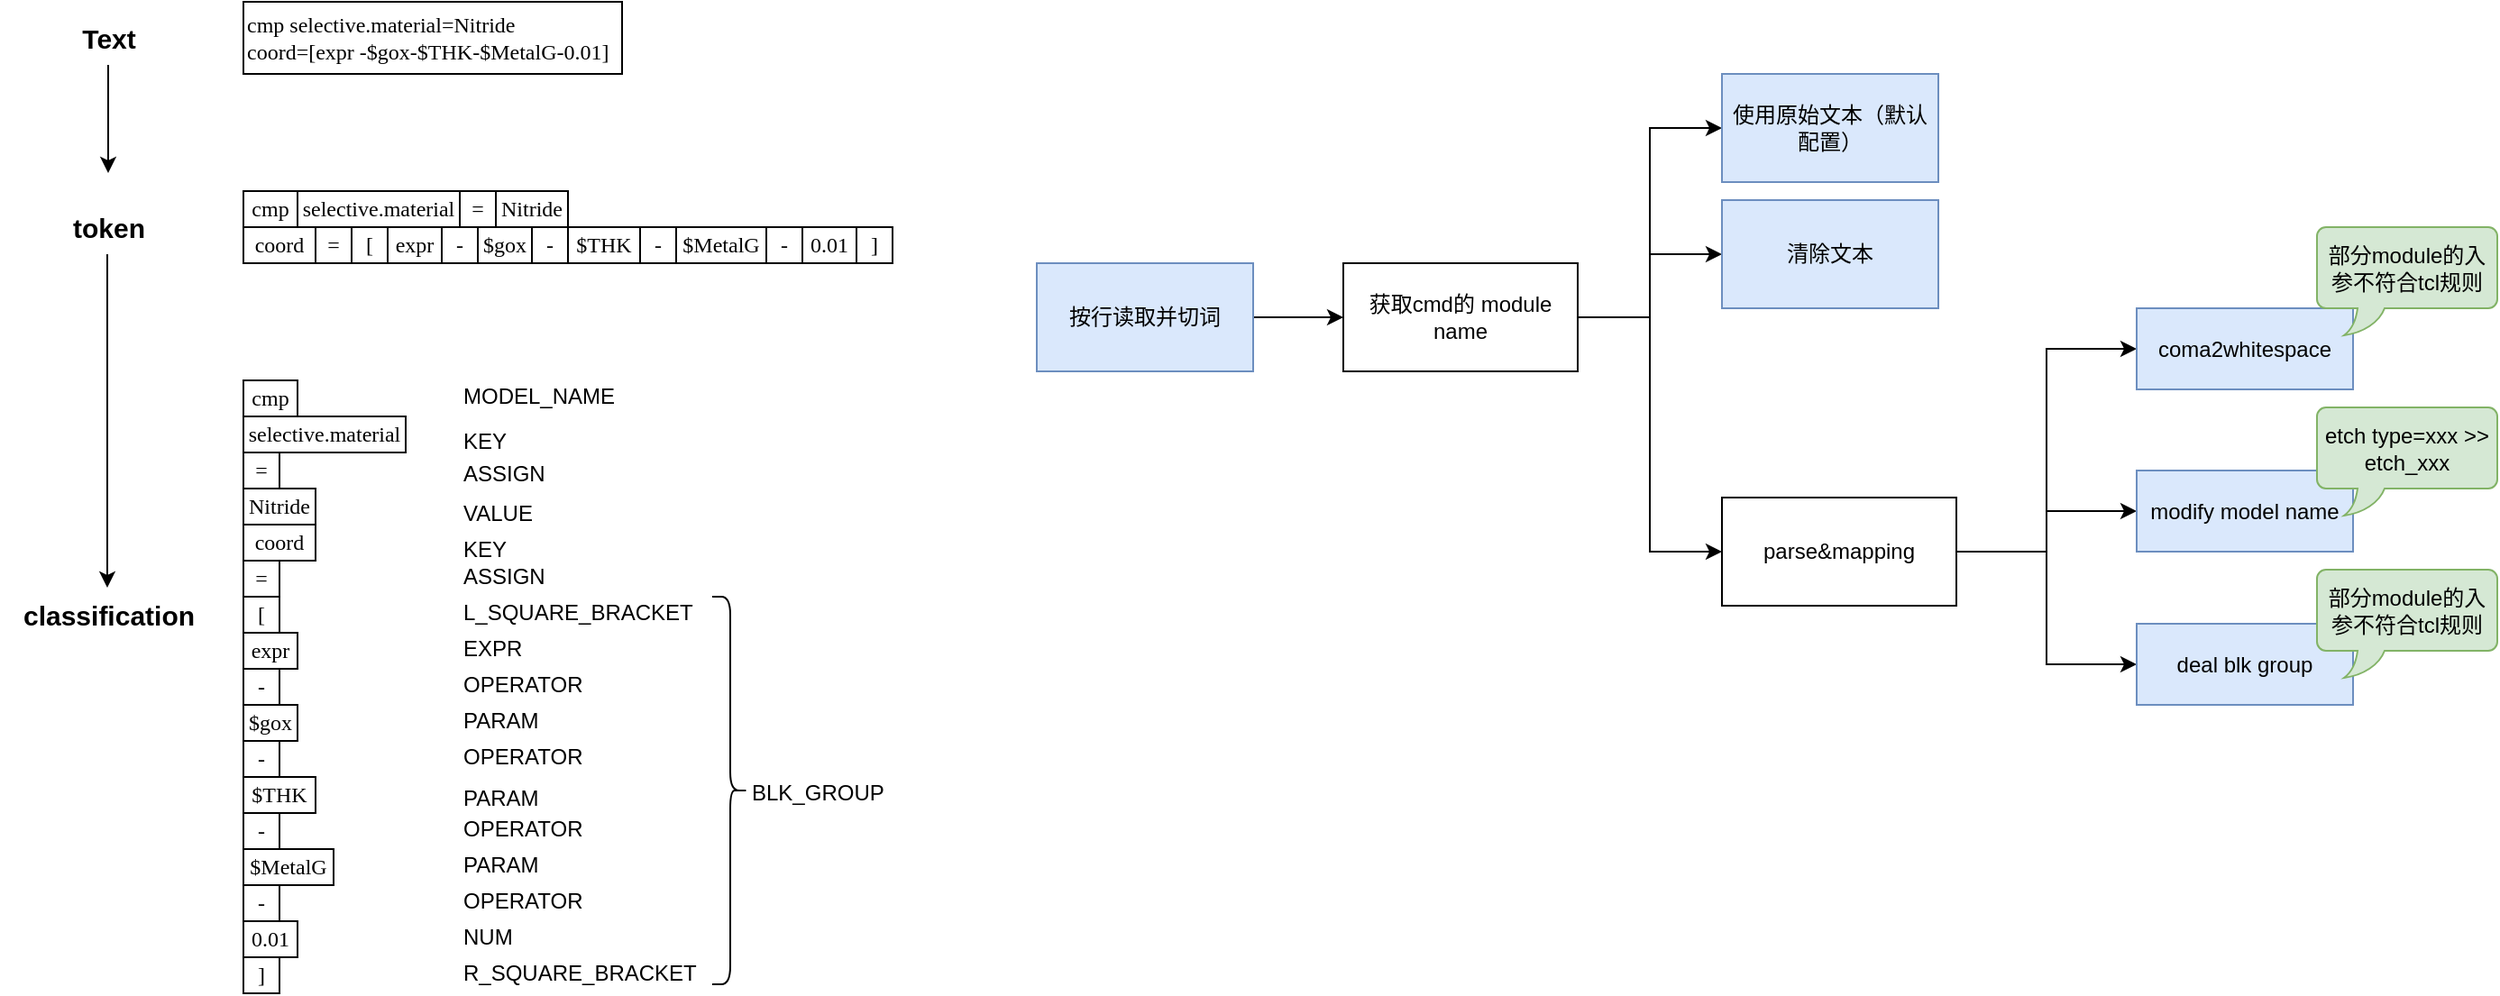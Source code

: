<mxfile version="25.0.3">
  <diagram name="第 1 页" id="DlWN55uscxczcILQR3X1">
    <mxGraphModel dx="1049" dy="546" grid="1" gridSize="10" guides="1" tooltips="1" connect="1" arrows="1" fold="1" page="1" pageScale="1" pageWidth="3300" pageHeight="4681" background="#ffffff" math="0" shadow="0">
      <root>
        <mxCell id="0" />
        <mxCell id="1" parent="0" />
        <mxCell id="ZEFwKZCe8J-mTDsIHrXp-3" value="&lt;span style=&quot;font-family: &amp;quot;Times New Roman&amp;quot;;&quot;&gt;cmp&amp;nbsp;&lt;/span&gt;&lt;span style=&quot;font-family: &amp;quot;Times New Roman&amp;quot;;&quot;&gt;selective.material&lt;/span&gt;&lt;span style=&quot;font-family: &amp;quot;Times New Roman&amp;quot;;&quot;&gt;=Nitride&lt;br&gt;&lt;/span&gt;&lt;span style=&quot;font-family: &amp;quot;Times New Roman&amp;quot;;&quot;&gt;coord&lt;/span&gt;&lt;span style=&quot;font-family: &amp;quot;Times New Roman&amp;quot;;&quot;&gt;=[expr -$&lt;/span&gt;&lt;span style=&quot;font-family: &amp;quot;Times New Roman&amp;quot;;&quot;&gt;gox&lt;/span&gt;&lt;span style=&quot;font-family: &amp;quot;Times New Roman&amp;quot;;&quot;&gt;-$THK-$MetalG-0.01]&lt;/span&gt;" style="rounded=0;whiteSpace=wrap;html=1;align=left;" parent="1" vertex="1">
          <mxGeometry x="150" y="65" width="210" height="40" as="geometry" />
        </mxCell>
        <mxCell id="ZEFwKZCe8J-mTDsIHrXp-25" style="edgeStyle=orthogonalEdgeStyle;rounded=0;orthogonalLoop=1;jettySize=auto;html=1;" parent="1" source="ZEFwKZCe8J-mTDsIHrXp-4" edge="1">
          <mxGeometry relative="1" as="geometry">
            <mxPoint x="75" y="160" as="targetPoint" />
          </mxGeometry>
        </mxCell>
        <mxCell id="ZEFwKZCe8J-mTDsIHrXp-4" value="&lt;b&gt;&lt;font style=&quot;font-size: 15px;&quot;&gt;Text&lt;/font&gt;&lt;/b&gt;" style="text;html=1;align=center;verticalAlign=middle;resizable=0;points=[];autosize=1;strokeColor=none;fillColor=none;" parent="1" vertex="1">
          <mxGeometry x="50" y="70" width="50" height="30" as="geometry" />
        </mxCell>
        <mxCell id="ZEFwKZCe8J-mTDsIHrXp-5" value="&lt;b&gt;&lt;font style=&quot;font-size: 15px;&quot;&gt;token&lt;/font&gt;&lt;/b&gt;" style="text;html=1;align=center;verticalAlign=middle;resizable=0;points=[];autosize=1;strokeColor=none;fillColor=none;" parent="1" vertex="1">
          <mxGeometry x="45" y="175" width="60" height="30" as="geometry" />
        </mxCell>
        <mxCell id="ZEFwKZCe8J-mTDsIHrXp-6" value="&lt;span style=&quot;font-family: &amp;quot;Times New Roman&amp;quot;; text-align: left;&quot;&gt;cmp&lt;/span&gt;" style="rounded=0;whiteSpace=wrap;html=1;" parent="1" vertex="1">
          <mxGeometry x="150" y="170" width="30" height="20" as="geometry" />
        </mxCell>
        <mxCell id="ZEFwKZCe8J-mTDsIHrXp-7" value="&lt;span style=&quot;font-family: &amp;quot;Times New Roman&amp;quot;; text-align: left;&quot;&gt;selective.material&lt;/span&gt;" style="rounded=0;whiteSpace=wrap;html=1;" parent="1" vertex="1">
          <mxGeometry x="180" y="170" width="90" height="20" as="geometry" />
        </mxCell>
        <mxCell id="ZEFwKZCe8J-mTDsIHrXp-8" value="&lt;span style=&quot;font-family: &amp;quot;Times New Roman&amp;quot;; text-align: left;&quot;&gt;=&lt;/span&gt;" style="rounded=0;whiteSpace=wrap;html=1;" parent="1" vertex="1">
          <mxGeometry x="270" y="170" width="20" height="20" as="geometry" />
        </mxCell>
        <mxCell id="ZEFwKZCe8J-mTDsIHrXp-9" value="&lt;span style=&quot;font-family: &amp;quot;Times New Roman&amp;quot;; text-align: left;&quot;&gt;Nitride&lt;/span&gt;" style="rounded=0;whiteSpace=wrap;html=1;" parent="1" vertex="1">
          <mxGeometry x="290" y="170" width="40" height="20" as="geometry" />
        </mxCell>
        <mxCell id="ZEFwKZCe8J-mTDsIHrXp-10" value="&lt;span style=&quot;font-family: &amp;quot;Times New Roman&amp;quot;; text-align: left;&quot;&gt;coord&lt;/span&gt;" style="rounded=0;whiteSpace=wrap;html=1;" parent="1" vertex="1">
          <mxGeometry x="150" y="190" width="40" height="20" as="geometry" />
        </mxCell>
        <mxCell id="ZEFwKZCe8J-mTDsIHrXp-11" value="&lt;span style=&quot;font-family: &amp;quot;Times New Roman&amp;quot;; text-align: left;&quot;&gt;=&lt;/span&gt;" style="rounded=0;whiteSpace=wrap;html=1;" parent="1" vertex="1">
          <mxGeometry x="190" y="190" width="20" height="20" as="geometry" />
        </mxCell>
        <mxCell id="ZEFwKZCe8J-mTDsIHrXp-12" value="&lt;div style=&quot;text-align: left;&quot;&gt;&lt;span style=&quot;background-color: initial;&quot;&gt;&lt;font face=&quot;Times New Roman&quot;&gt;[&lt;/font&gt;&lt;/span&gt;&lt;/div&gt;" style="rounded=0;whiteSpace=wrap;html=1;" parent="1" vertex="1">
          <mxGeometry x="210" y="190" width="20" height="20" as="geometry" />
        </mxCell>
        <mxCell id="ZEFwKZCe8J-mTDsIHrXp-13" value="&lt;span style=&quot;font-family: &amp;quot;Times New Roman&amp;quot;; text-align: left;&quot;&gt;expr&lt;/span&gt;" style="rounded=0;whiteSpace=wrap;html=1;" parent="1" vertex="1">
          <mxGeometry x="230" y="190" width="30" height="20" as="geometry" />
        </mxCell>
        <mxCell id="ZEFwKZCe8J-mTDsIHrXp-14" value="&lt;span style=&quot;font-family: &amp;quot;Times New Roman&amp;quot;; text-align: left;&quot;&gt;-&lt;/span&gt;" style="rounded=0;whiteSpace=wrap;html=1;" parent="1" vertex="1">
          <mxGeometry x="260" y="190" width="20" height="20" as="geometry" />
        </mxCell>
        <mxCell id="ZEFwKZCe8J-mTDsIHrXp-15" value="&lt;span style=&quot;text-align: left; font-family: &amp;quot;Times New Roman&amp;quot;;&quot;&gt;$&lt;/span&gt;&lt;span style=&quot;text-align: left; font-family: &amp;quot;Times New Roman&amp;quot;;&quot;&gt;gox&lt;/span&gt;" style="rounded=0;whiteSpace=wrap;html=1;" parent="1" vertex="1">
          <mxGeometry x="280" y="190" width="30" height="20" as="geometry" />
        </mxCell>
        <mxCell id="ZEFwKZCe8J-mTDsIHrXp-16" value="&lt;span style=&quot;font-family: &amp;quot;Times New Roman&amp;quot;; text-align: left;&quot;&gt;$THK&lt;/span&gt;" style="rounded=0;whiteSpace=wrap;html=1;" parent="1" vertex="1">
          <mxGeometry x="330" y="190" width="40" height="20" as="geometry" />
        </mxCell>
        <mxCell id="ZEFwKZCe8J-mTDsIHrXp-17" value="&lt;span style=&quot;font-family: &amp;quot;Times New Roman&amp;quot;; text-align: left;&quot;&gt;0.01&lt;/span&gt;" style="rounded=0;whiteSpace=wrap;html=1;" parent="1" vertex="1">
          <mxGeometry x="460" y="190" width="30" height="20" as="geometry" />
        </mxCell>
        <mxCell id="ZEFwKZCe8J-mTDsIHrXp-18" value="&lt;span style=&quot;font-family: &amp;quot;Times New Roman&amp;quot;; text-align: left;&quot;&gt;$MetalG&lt;/span&gt;" style="rounded=0;whiteSpace=wrap;html=1;" parent="1" vertex="1">
          <mxGeometry x="390" y="190" width="50" height="20" as="geometry" />
        </mxCell>
        <mxCell id="ZEFwKZCe8J-mTDsIHrXp-19" value="&lt;span style=&quot;font-family: &amp;quot;Times New Roman&amp;quot;; text-align: left;&quot;&gt;-&lt;/span&gt;" style="rounded=0;whiteSpace=wrap;html=1;" parent="1" vertex="1">
          <mxGeometry x="310" y="190" width="20" height="20" as="geometry" />
        </mxCell>
        <mxCell id="ZEFwKZCe8J-mTDsIHrXp-20" value="&lt;span style=&quot;font-family: &amp;quot;Times New Roman&amp;quot;; text-align: left;&quot;&gt;-&lt;/span&gt;" style="rounded=0;whiteSpace=wrap;html=1;" parent="1" vertex="1">
          <mxGeometry x="370" y="190" width="20" height="20" as="geometry" />
        </mxCell>
        <mxCell id="ZEFwKZCe8J-mTDsIHrXp-23" value="&lt;span style=&quot;font-family: &amp;quot;Times New Roman&amp;quot;; text-align: left;&quot;&gt;-&lt;/span&gt;" style="rounded=0;whiteSpace=wrap;html=1;" parent="1" vertex="1">
          <mxGeometry x="440" y="190" width="20" height="20" as="geometry" />
        </mxCell>
        <mxCell id="ZEFwKZCe8J-mTDsIHrXp-26" value="&lt;b&gt;&lt;font style=&quot;font-size: 15px;&quot;&gt;classification&lt;/font&gt;&lt;/b&gt;" style="text;html=1;align=center;verticalAlign=middle;resizable=0;points=[];autosize=1;strokeColor=none;fillColor=none;" parent="1" vertex="1">
          <mxGeometry x="15" y="390" width="120" height="30" as="geometry" />
        </mxCell>
        <mxCell id="ZEFwKZCe8J-mTDsIHrXp-27" style="edgeStyle=orthogonalEdgeStyle;rounded=0;orthogonalLoop=1;jettySize=auto;html=1;" parent="1" target="ZEFwKZCe8J-mTDsIHrXp-26" edge="1">
          <mxGeometry relative="1" as="geometry">
            <mxPoint x="74.5" y="265" as="targetPoint" />
            <mxPoint x="74.5" y="205" as="sourcePoint" />
          </mxGeometry>
        </mxCell>
        <mxCell id="ZEFwKZCe8J-mTDsIHrXp-28" value="&lt;span style=&quot;font-family: &amp;quot;Times New Roman&amp;quot;; text-align: left;&quot;&gt;cmp&lt;/span&gt;" style="rounded=0;whiteSpace=wrap;html=1;" parent="1" vertex="1">
          <mxGeometry x="150" y="275" width="30" height="20" as="geometry" />
        </mxCell>
        <mxCell id="ZEFwKZCe8J-mTDsIHrXp-29" value="&lt;span style=&quot;font-family: &amp;quot;Times New Roman&amp;quot;; text-align: left;&quot;&gt;selective.material&lt;/span&gt;" style="rounded=0;whiteSpace=wrap;html=1;" parent="1" vertex="1">
          <mxGeometry x="150" y="295" width="90" height="20" as="geometry" />
        </mxCell>
        <mxCell id="ZEFwKZCe8J-mTDsIHrXp-30" value="&lt;span style=&quot;font-family: &amp;quot;Times New Roman&amp;quot;; text-align: left;&quot;&gt;=&lt;/span&gt;" style="rounded=0;whiteSpace=wrap;html=1;" parent="1" vertex="1">
          <mxGeometry x="150" y="315" width="20" height="20" as="geometry" />
        </mxCell>
        <mxCell id="ZEFwKZCe8J-mTDsIHrXp-31" value="&lt;span style=&quot;font-family: &amp;quot;Times New Roman&amp;quot;; text-align: left;&quot;&gt;Nitride&lt;/span&gt;" style="rounded=0;whiteSpace=wrap;html=1;" parent="1" vertex="1">
          <mxGeometry x="150" y="335" width="40" height="20" as="geometry" />
        </mxCell>
        <mxCell id="ZEFwKZCe8J-mTDsIHrXp-32" value="&lt;span style=&quot;font-family: &amp;quot;Times New Roman&amp;quot;; text-align: left;&quot;&gt;coord&lt;/span&gt;" style="rounded=0;whiteSpace=wrap;html=1;" parent="1" vertex="1">
          <mxGeometry x="150" y="355" width="40" height="20" as="geometry" />
        </mxCell>
        <mxCell id="ZEFwKZCe8J-mTDsIHrXp-33" value="&lt;span style=&quot;font-family: &amp;quot;Times New Roman&amp;quot;; text-align: left;&quot;&gt;=&lt;/span&gt;" style="rounded=0;whiteSpace=wrap;html=1;" parent="1" vertex="1">
          <mxGeometry x="150" y="375" width="20" height="20" as="geometry" />
        </mxCell>
        <mxCell id="ZEFwKZCe8J-mTDsIHrXp-34" value="&lt;div style=&quot;text-align: left;&quot;&gt;&lt;span style=&quot;background-color: initial;&quot;&gt;&lt;font face=&quot;Times New Roman&quot;&gt;[&lt;/font&gt;&lt;/span&gt;&lt;/div&gt;" style="rounded=0;whiteSpace=wrap;html=1;" parent="1" vertex="1">
          <mxGeometry x="150" y="395" width="20" height="20" as="geometry" />
        </mxCell>
        <mxCell id="ZEFwKZCe8J-mTDsIHrXp-35" value="&lt;span style=&quot;font-family: &amp;quot;Times New Roman&amp;quot;; text-align: left;&quot;&gt;expr&lt;/span&gt;" style="rounded=0;whiteSpace=wrap;html=1;" parent="1" vertex="1">
          <mxGeometry x="150" y="415" width="30" height="20" as="geometry" />
        </mxCell>
        <mxCell id="ZEFwKZCe8J-mTDsIHrXp-36" value="&lt;span style=&quot;font-family: &amp;quot;Times New Roman&amp;quot;; text-align: left;&quot;&gt;-&lt;/span&gt;" style="rounded=0;whiteSpace=wrap;html=1;" parent="1" vertex="1">
          <mxGeometry x="150" y="435" width="20" height="20" as="geometry" />
        </mxCell>
        <mxCell id="ZEFwKZCe8J-mTDsIHrXp-37" value="&lt;span style=&quot;text-align: left; font-family: &amp;quot;Times New Roman&amp;quot;;&quot;&gt;$&lt;/span&gt;&lt;span style=&quot;text-align: left; font-family: &amp;quot;Times New Roman&amp;quot;;&quot;&gt;gox&lt;/span&gt;" style="rounded=0;whiteSpace=wrap;html=1;" parent="1" vertex="1">
          <mxGeometry x="150" y="455" width="30" height="20" as="geometry" />
        </mxCell>
        <mxCell id="ZEFwKZCe8J-mTDsIHrXp-38" value="&lt;span style=&quot;font-family: &amp;quot;Times New Roman&amp;quot;; text-align: left;&quot;&gt;$THK&lt;/span&gt;" style="rounded=0;whiteSpace=wrap;html=1;" parent="1" vertex="1">
          <mxGeometry x="150" y="495" width="40" height="20" as="geometry" />
        </mxCell>
        <mxCell id="ZEFwKZCe8J-mTDsIHrXp-39" value="&lt;span style=&quot;font-family: &amp;quot;Times New Roman&amp;quot;; text-align: left;&quot;&gt;0.01&lt;/span&gt;" style="rounded=0;whiteSpace=wrap;html=1;" parent="1" vertex="1">
          <mxGeometry x="150" y="575" width="30" height="20" as="geometry" />
        </mxCell>
        <mxCell id="ZEFwKZCe8J-mTDsIHrXp-40" value="&lt;span style=&quot;font-family: &amp;quot;Times New Roman&amp;quot;; text-align: left;&quot;&gt;$MetalG&lt;/span&gt;" style="rounded=0;whiteSpace=wrap;html=1;" parent="1" vertex="1">
          <mxGeometry x="150" y="535" width="50" height="20" as="geometry" />
        </mxCell>
        <mxCell id="ZEFwKZCe8J-mTDsIHrXp-41" value="&lt;span style=&quot;font-family: &amp;quot;Times New Roman&amp;quot;; text-align: left;&quot;&gt;-&lt;/span&gt;" style="rounded=0;whiteSpace=wrap;html=1;" parent="1" vertex="1">
          <mxGeometry x="150" y="475" width="20" height="20" as="geometry" />
        </mxCell>
        <mxCell id="ZEFwKZCe8J-mTDsIHrXp-42" value="&lt;span style=&quot;font-family: &amp;quot;Times New Roman&amp;quot;; text-align: left;&quot;&gt;-&lt;/span&gt;" style="rounded=0;whiteSpace=wrap;html=1;" parent="1" vertex="1">
          <mxGeometry x="150" y="515" width="20" height="20" as="geometry" />
        </mxCell>
        <mxCell id="ZEFwKZCe8J-mTDsIHrXp-43" value="&lt;span style=&quot;font-family: &amp;quot;Times New Roman&amp;quot;; text-align: left;&quot;&gt;-&lt;/span&gt;" style="rounded=0;whiteSpace=wrap;html=1;" parent="1" vertex="1">
          <mxGeometry x="150" y="555" width="20" height="20" as="geometry" />
        </mxCell>
        <mxCell id="ZEFwKZCe8J-mTDsIHrXp-64" value="ASSIGN" style="text;whiteSpace=wrap;fontFamily=Helvetica;fontSize=12;fontColor=default;" parent="1" vertex="1">
          <mxGeometry x="270" y="312.5" width="70" height="25" as="geometry" />
        </mxCell>
        <mxCell id="ZEFwKZCe8J-mTDsIHrXp-66" value="MODEL_NAME" style="text;whiteSpace=wrap;fontFamily=Helvetica;fontSize=12;fontColor=default;" parent="1" vertex="1">
          <mxGeometry x="270" y="270" width="110" height="20" as="geometry" />
        </mxCell>
        <mxCell id="ZEFwKZCe8J-mTDsIHrXp-67" value="ASSIGN" style="text;whiteSpace=wrap;fontFamily=Helvetica;fontSize=12;fontColor=default;" parent="1" vertex="1">
          <mxGeometry x="270" y="370" width="70" height="25" as="geometry" />
        </mxCell>
        <mxCell id="ZEFwKZCe8J-mTDsIHrXp-68" value="L_SQUARE_BRACKET" style="text;whiteSpace=wrap;fontFamily=Helvetica;fontSize=12;fontColor=default;" parent="1" vertex="1">
          <mxGeometry x="270" y="390" width="150" height="25" as="geometry" />
        </mxCell>
        <mxCell id="ZEFwKZCe8J-mTDsIHrXp-70" value="VALUE" style="text;whiteSpace=wrap;fontFamily=Helvetica;fontSize=12;fontColor=default;" parent="1" vertex="1">
          <mxGeometry x="270" y="335" width="110" height="20" as="geometry" />
        </mxCell>
        <mxCell id="ZEFwKZCe8J-mTDsIHrXp-74" value="OPERATOR" style="text;whiteSpace=wrap;fontFamily=Helvetica;fontSize=12;fontColor=default;" parent="1" vertex="1">
          <mxGeometry x="270" y="430" width="110" height="20" as="geometry" />
        </mxCell>
        <mxCell id="ZEFwKZCe8J-mTDsIHrXp-76" value="OPERATOR" style="text;whiteSpace=wrap;fontFamily=Helvetica;fontSize=12;fontColor=default;" parent="1" vertex="1">
          <mxGeometry x="270" y="470" width="110" height="20" as="geometry" />
        </mxCell>
        <mxCell id="ZEFwKZCe8J-mTDsIHrXp-78" value="OPERATOR" style="text;whiteSpace=wrap;fontFamily=Helvetica;fontSize=12;fontColor=default;" parent="1" vertex="1">
          <mxGeometry x="270" y="510" width="110" height="20" as="geometry" />
        </mxCell>
        <mxCell id="ZEFwKZCe8J-mTDsIHrXp-81" value="OPERATOR" style="text;whiteSpace=wrap;fontFamily=Helvetica;fontSize=12;fontColor=default;" parent="1" vertex="1">
          <mxGeometry x="270" y="550" width="110" height="20" as="geometry" />
        </mxCell>
        <mxCell id="ZEFwKZCe8J-mTDsIHrXp-84" value="EXPR" style="text;whiteSpace=wrap;fontFamily=Helvetica;fontSize=12;fontColor=default;" parent="1" vertex="1">
          <mxGeometry x="270" y="410" width="110" height="20" as="geometry" />
        </mxCell>
        <mxCell id="ZEFwKZCe8J-mTDsIHrXp-85" value="PARAM" style="text;whiteSpace=wrap;fontFamily=Helvetica;fontSize=12;fontColor=default;" parent="1" vertex="1">
          <mxGeometry x="270" y="450" width="110" height="25" as="geometry" />
        </mxCell>
        <mxCell id="ZEFwKZCe8J-mTDsIHrXp-86" value="PARAM" style="text;whiteSpace=wrap;fontFamily=Helvetica;fontSize=12;fontColor=default;" parent="1" vertex="1">
          <mxGeometry x="270" y="492.5" width="110" height="25" as="geometry" />
        </mxCell>
        <mxCell id="ZEFwKZCe8J-mTDsIHrXp-87" value="PARAM" style="text;whiteSpace=wrap;fontFamily=Helvetica;fontSize=12;fontColor=default;" parent="1" vertex="1">
          <mxGeometry x="270" y="530" width="110" height="25" as="geometry" />
        </mxCell>
        <mxCell id="ZEFwKZCe8J-mTDsIHrXp-89" value="&lt;div style=&quot;text-align: left;&quot;&gt;&lt;font face=&quot;Times New Roman&quot;&gt;]&lt;/font&gt;&lt;/div&gt;" style="rounded=0;whiteSpace=wrap;html=1;" parent="1" vertex="1">
          <mxGeometry x="490" y="190" width="20" height="20" as="geometry" />
        </mxCell>
        <mxCell id="ZEFwKZCe8J-mTDsIHrXp-90" value="&lt;div style=&quot;text-align: left;&quot;&gt;&lt;font face=&quot;Times New Roman&quot;&gt;]&lt;/font&gt;&lt;/div&gt;" style="rounded=0;whiteSpace=wrap;html=1;" parent="1" vertex="1">
          <mxGeometry x="150" y="595" width="20" height="20" as="geometry" />
        </mxCell>
        <mxCell id="ZEFwKZCe8J-mTDsIHrXp-91" value="NUM" style="text;whiteSpace=wrap;fontFamily=Helvetica;fontSize=12;fontColor=default;" parent="1" vertex="1">
          <mxGeometry x="270" y="570" width="110" height="25" as="geometry" />
        </mxCell>
        <mxCell id="ZEFwKZCe8J-mTDsIHrXp-92" value="R_SQUARE_BRACKET" style="text;whiteSpace=wrap;fontFamily=Helvetica;fontSize=12;fontColor=default;" parent="1" vertex="1">
          <mxGeometry x="270" y="590" width="150" height="25" as="geometry" />
        </mxCell>
        <mxCell id="ZEFwKZCe8J-mTDsIHrXp-93" value="KEY" style="text;whiteSpace=wrap;fontFamily=Helvetica;fontSize=12;fontColor=default;" parent="1" vertex="1">
          <mxGeometry x="270" y="295" width="110" height="15" as="geometry" />
        </mxCell>
        <mxCell id="ZEFwKZCe8J-mTDsIHrXp-95" value="KEY" style="text;whiteSpace=wrap;fontFamily=Helvetica;fontSize=12;fontColor=default;" parent="1" vertex="1">
          <mxGeometry x="270" y="355" width="110" height="20" as="geometry" />
        </mxCell>
        <mxCell id="3QEI0isdHMcV-0q7J0ob-2" value="" style="shape=curlyBracket;whiteSpace=wrap;html=1;rounded=1;flipH=1;labelPosition=right;verticalLabelPosition=middle;align=left;verticalAlign=middle;size=0.5;" vertex="1" parent="1">
          <mxGeometry x="410" y="395" width="20" height="215" as="geometry" />
        </mxCell>
        <mxCell id="3QEI0isdHMcV-0q7J0ob-3" value="BLK_GROUP" style="text;whiteSpace=wrap;fontFamily=Helvetica;fontSize=12;fontColor=default;" vertex="1" parent="1">
          <mxGeometry x="430" y="490" width="110" height="20" as="geometry" />
        </mxCell>
        <mxCell id="3QEI0isdHMcV-0q7J0ob-12" style="edgeStyle=orthogonalEdgeStyle;rounded=0;orthogonalLoop=1;jettySize=auto;html=1;exitX=1;exitY=0.5;exitDx=0;exitDy=0;entryX=0;entryY=0.5;entryDx=0;entryDy=0;" edge="1" parent="1" source="3QEI0isdHMcV-0q7J0ob-4" target="3QEI0isdHMcV-0q7J0ob-9">
          <mxGeometry relative="1" as="geometry" />
        </mxCell>
        <mxCell id="3QEI0isdHMcV-0q7J0ob-13" style="edgeStyle=orthogonalEdgeStyle;rounded=0;orthogonalLoop=1;jettySize=auto;html=1;exitX=1;exitY=0.5;exitDx=0;exitDy=0;entryX=0;entryY=0.5;entryDx=0;entryDy=0;" edge="1" parent="1" source="3QEI0isdHMcV-0q7J0ob-4" target="3QEI0isdHMcV-0q7J0ob-10">
          <mxGeometry relative="1" as="geometry" />
        </mxCell>
        <mxCell id="3QEI0isdHMcV-0q7J0ob-15" style="edgeStyle=orthogonalEdgeStyle;rounded=0;orthogonalLoop=1;jettySize=auto;html=1;exitX=1;exitY=0.5;exitDx=0;exitDy=0;entryX=0;entryY=0.5;entryDx=0;entryDy=0;" edge="1" parent="1" source="3QEI0isdHMcV-0q7J0ob-4" target="3QEI0isdHMcV-0q7J0ob-14">
          <mxGeometry relative="1" as="geometry" />
        </mxCell>
        <mxCell id="3QEI0isdHMcV-0q7J0ob-4" value="获取cmd的 module name" style="rounded=0;whiteSpace=wrap;html=1;" vertex="1" parent="1">
          <mxGeometry x="760" y="210" width="130" height="60" as="geometry" />
        </mxCell>
        <mxCell id="3QEI0isdHMcV-0q7J0ob-7" style="edgeStyle=orthogonalEdgeStyle;rounded=0;orthogonalLoop=1;jettySize=auto;html=1;exitX=1;exitY=0.5;exitDx=0;exitDy=0;entryX=0;entryY=0.5;entryDx=0;entryDy=0;" edge="1" parent="1" source="3QEI0isdHMcV-0q7J0ob-5" target="3QEI0isdHMcV-0q7J0ob-4">
          <mxGeometry relative="1" as="geometry" />
        </mxCell>
        <mxCell id="3QEI0isdHMcV-0q7J0ob-5" value="按行读取并切词" style="rounded=0;whiteSpace=wrap;html=1;fillColor=#dae8fc;strokeColor=#6c8ebf;" vertex="1" parent="1">
          <mxGeometry x="590" y="210" width="120" height="60" as="geometry" />
        </mxCell>
        <mxCell id="3QEI0isdHMcV-0q7J0ob-9" value="使用原始文本（默认配置）" style="rounded=0;whiteSpace=wrap;html=1;fillColor=#dae8fc;strokeColor=#6c8ebf;" vertex="1" parent="1">
          <mxGeometry x="970" y="105" width="120" height="60" as="geometry" />
        </mxCell>
        <mxCell id="3QEI0isdHMcV-0q7J0ob-10" value="清除文本" style="rounded=0;whiteSpace=wrap;html=1;fillColor=#dae8fc;strokeColor=#6c8ebf;" vertex="1" parent="1">
          <mxGeometry x="970" y="175" width="120" height="60" as="geometry" />
        </mxCell>
        <mxCell id="3QEI0isdHMcV-0q7J0ob-29" style="edgeStyle=orthogonalEdgeStyle;rounded=0;orthogonalLoop=1;jettySize=auto;html=1;entryX=0;entryY=0.5;entryDx=0;entryDy=0;" edge="1" parent="1" source="3QEI0isdHMcV-0q7J0ob-14" target="3QEI0isdHMcV-0q7J0ob-18">
          <mxGeometry relative="1" as="geometry" />
        </mxCell>
        <mxCell id="3QEI0isdHMcV-0q7J0ob-30" style="edgeStyle=orthogonalEdgeStyle;rounded=0;orthogonalLoop=1;jettySize=auto;html=1;entryX=0;entryY=0.5;entryDx=0;entryDy=0;" edge="1" parent="1" source="3QEI0isdHMcV-0q7J0ob-14" target="3QEI0isdHMcV-0q7J0ob-21">
          <mxGeometry relative="1" as="geometry" />
        </mxCell>
        <mxCell id="3QEI0isdHMcV-0q7J0ob-31" style="edgeStyle=orthogonalEdgeStyle;rounded=0;orthogonalLoop=1;jettySize=auto;html=1;exitX=1;exitY=0.5;exitDx=0;exitDy=0;entryX=0;entryY=0.5;entryDx=0;entryDy=0;" edge="1" parent="1" source="3QEI0isdHMcV-0q7J0ob-14" target="3QEI0isdHMcV-0q7J0ob-22">
          <mxGeometry relative="1" as="geometry" />
        </mxCell>
        <mxCell id="3QEI0isdHMcV-0q7J0ob-14" value="parse&amp;amp;mapping" style="rounded=0;whiteSpace=wrap;html=1;" vertex="1" parent="1">
          <mxGeometry x="970" y="340" width="130" height="60" as="geometry" />
        </mxCell>
        <mxCell id="3QEI0isdHMcV-0q7J0ob-18" value="coma2whitespace" style="rounded=0;whiteSpace=wrap;html=1;fillColor=#dae8fc;strokeColor=#6c8ebf;" vertex="1" parent="1">
          <mxGeometry x="1200" y="235" width="120" height="45" as="geometry" />
        </mxCell>
        <mxCell id="3QEI0isdHMcV-0q7J0ob-21" value="&lt;div&gt;modify model name&lt;/div&gt;" style="rounded=0;whiteSpace=wrap;html=1;fillColor=#dae8fc;strokeColor=#6c8ebf;" vertex="1" parent="1">
          <mxGeometry x="1200" y="325" width="120" height="45" as="geometry" />
        </mxCell>
        <mxCell id="3QEI0isdHMcV-0q7J0ob-22" value="&lt;div&gt;deal blk group&lt;/div&gt;" style="rounded=0;whiteSpace=wrap;html=1;fillColor=#dae8fc;strokeColor=#6c8ebf;" vertex="1" parent="1">
          <mxGeometry x="1200" y="410" width="120" height="45" as="geometry" />
        </mxCell>
        <mxCell id="3QEI0isdHMcV-0q7J0ob-24" value="部分module的入参不符合tcl规则" style="whiteSpace=wrap;html=1;shape=mxgraph.basic.roundRectCallout;dx=30;dy=15;size=5;boundedLbl=1;fillColor=#d5e8d4;strokeColor=#82b366;" vertex="1" parent="1">
          <mxGeometry x="1300" y="190" width="100" height="60" as="geometry" />
        </mxCell>
        <mxCell id="3QEI0isdHMcV-0q7J0ob-25" value="etch type=xxx &amp;gt;&amp;gt; etch_xxx" style="whiteSpace=wrap;html=1;shape=mxgraph.basic.roundRectCallout;dx=30;dy=15;size=5;boundedLbl=1;fillColor=#d5e8d4;strokeColor=#82b366;" vertex="1" parent="1">
          <mxGeometry x="1300" y="290" width="100" height="60" as="geometry" />
        </mxCell>
        <mxCell id="3QEI0isdHMcV-0q7J0ob-27" value="部分module的入参不符合tcl规则" style="whiteSpace=wrap;html=1;shape=mxgraph.basic.roundRectCallout;dx=30;dy=15;size=5;boundedLbl=1;fillColor=#d5e8d4;strokeColor=#82b366;" vertex="1" parent="1">
          <mxGeometry x="1300" y="380" width="100" height="60" as="geometry" />
        </mxCell>
      </root>
    </mxGraphModel>
  </diagram>
</mxfile>
